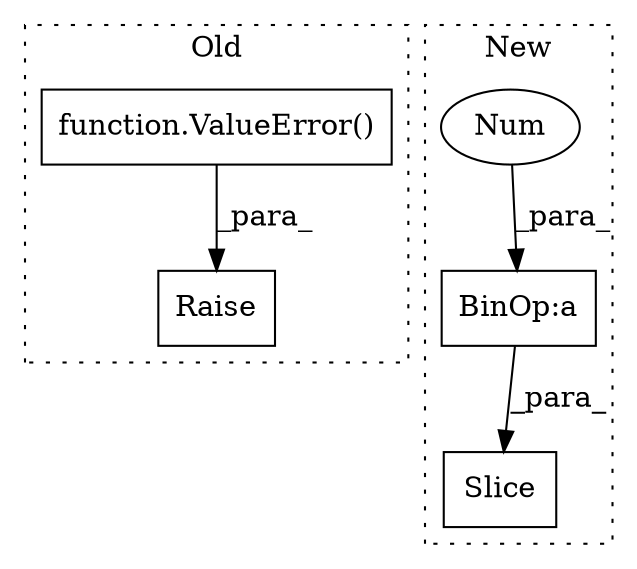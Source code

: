 digraph G {
subgraph cluster0 {
1 [label="function.ValueError()" a="75" s="2919,3016" l="11,1" shape="box"];
5 [label="Raise" a="91" s="2913" l="6" shape="box"];
label = "Old";
style="dotted";
}
subgraph cluster1 {
2 [label="Slice" a="80" s="3728" l="30" shape="box"];
3 [label="BinOp:a" a="82" s="3753" l="3" shape="box"];
4 [label="Num" a="76" s="3756" l="1" shape="ellipse"];
label = "New";
style="dotted";
}
1 -> 5 [label="_para_"];
3 -> 2 [label="_para_"];
4 -> 3 [label="_para_"];
}